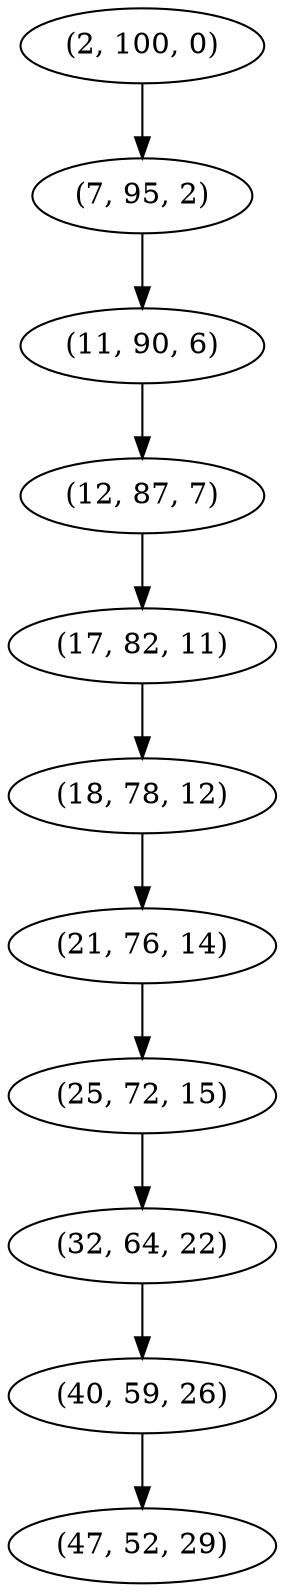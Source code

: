 digraph tree {
    "(2, 100, 0)";
    "(7, 95, 2)";
    "(11, 90, 6)";
    "(12, 87, 7)";
    "(17, 82, 11)";
    "(18, 78, 12)";
    "(21, 76, 14)";
    "(25, 72, 15)";
    "(32, 64, 22)";
    "(40, 59, 26)";
    "(47, 52, 29)";
    "(2, 100, 0)" -> "(7, 95, 2)";
    "(7, 95, 2)" -> "(11, 90, 6)";
    "(11, 90, 6)" -> "(12, 87, 7)";
    "(12, 87, 7)" -> "(17, 82, 11)";
    "(17, 82, 11)" -> "(18, 78, 12)";
    "(18, 78, 12)" -> "(21, 76, 14)";
    "(21, 76, 14)" -> "(25, 72, 15)";
    "(25, 72, 15)" -> "(32, 64, 22)";
    "(32, 64, 22)" -> "(40, 59, 26)";
    "(40, 59, 26)" -> "(47, 52, 29)";
}
